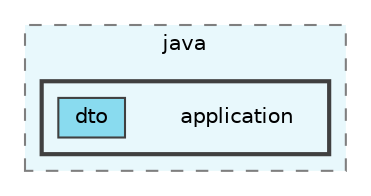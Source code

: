 digraph "src/main/java/application"
{
 // LATEX_PDF_SIZE
  bgcolor="transparent";
  edge [fontname=Helvetica,fontsize=10,labelfontname=Helvetica,labelfontsize=10];
  node [fontname=Helvetica,fontsize=10,shape=box,height=0.2,width=0.4];
  compound=true
  subgraph clusterdir_fd3f6763802dee1ad875f6c80eac0bda {
    graph [ bgcolor="#e8f8fc", pencolor="grey50", label="java", fontname=Helvetica,fontsize=10 style="filled,dashed", URL="dir_fd3f6763802dee1ad875f6c80eac0bda.html",tooltip=""]
  subgraph clusterdir_e1ca92bb52bd01398beea8c806d25157 {
    graph [ bgcolor="#e8f8fc", pencolor="grey25", label="", fontname=Helvetica,fontsize=10 style="filled,bold", URL="dir_e1ca92bb52bd01398beea8c806d25157.html",tooltip=""]
    dir_e1ca92bb52bd01398beea8c806d25157 [shape=plaintext, label="application"];
  dir_e485548d6379aca80e7065b4a0a41335 [label="dto", fillcolor="#89dbef", color="grey25", style="filled", URL="dir_e485548d6379aca80e7065b4a0a41335.html",tooltip=""];
  }
  }
}
